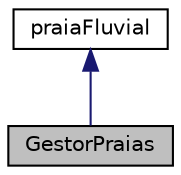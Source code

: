 digraph "GestorPraias"
{
  edge [fontname="Helvetica",fontsize="10",labelfontname="Helvetica",labelfontsize="10"];
  node [fontname="Helvetica",fontsize="10",shape=record];
  Node1 [label="GestorPraias",height=0.2,width=0.4,color="black", fillcolor="grey75", style="filled", fontcolor="black"];
  Node2 -> Node1 [dir="back",color="midnightblue",fontsize="10",style="solid"];
  Node2 [label="praiaFluvial",height=0.2,width=0.4,color="black", fillcolor="white", style="filled",URL="$classpraiaFluvial.html",tooltip="Class for praias fluviais. "];
}
